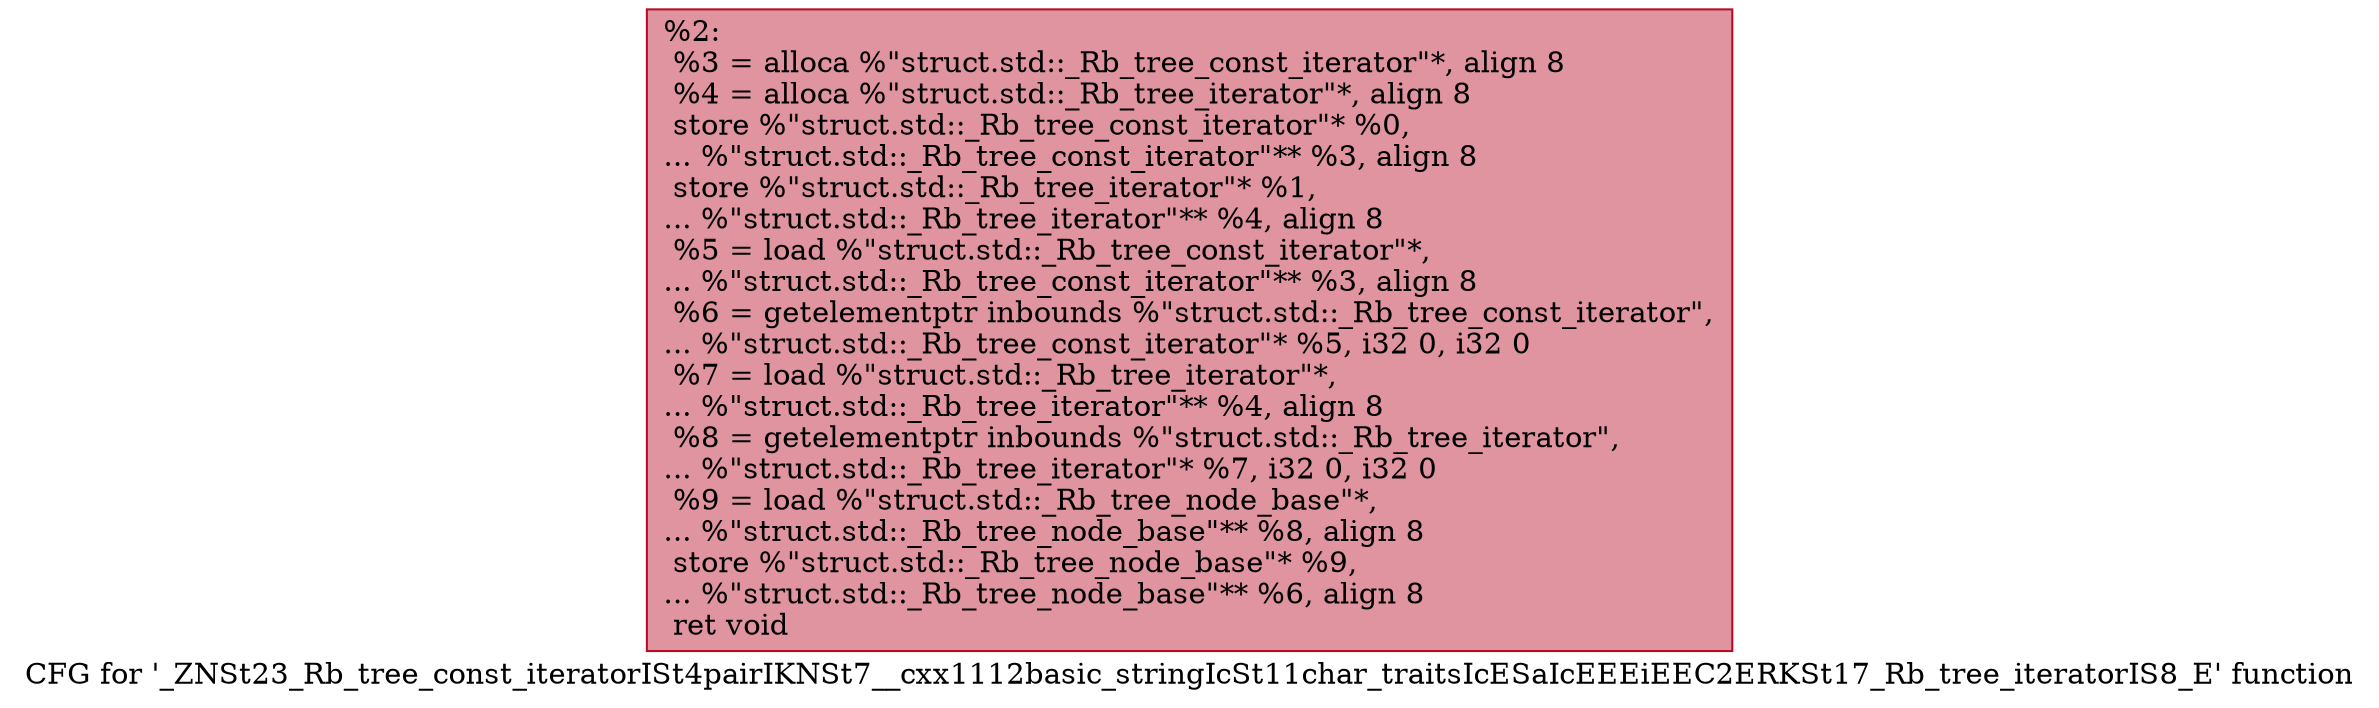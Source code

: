 digraph "CFG for '_ZNSt23_Rb_tree_const_iteratorISt4pairIKNSt7__cxx1112basic_stringIcSt11char_traitsIcESaIcEEEiEEC2ERKSt17_Rb_tree_iteratorIS8_E' function" {
	label="CFG for '_ZNSt23_Rb_tree_const_iteratorISt4pairIKNSt7__cxx1112basic_stringIcSt11char_traitsIcESaIcEEEiEEC2ERKSt17_Rb_tree_iteratorIS8_E' function";

	Node0x55a8467ebfe0 [shape=record,color="#b70d28ff", style=filled, fillcolor="#b70d2870",label="{%2:\l  %3 = alloca %\"struct.std::_Rb_tree_const_iterator\"*, align 8\l  %4 = alloca %\"struct.std::_Rb_tree_iterator\"*, align 8\l  store %\"struct.std::_Rb_tree_const_iterator\"* %0,\l... %\"struct.std::_Rb_tree_const_iterator\"** %3, align 8\l  store %\"struct.std::_Rb_tree_iterator\"* %1,\l... %\"struct.std::_Rb_tree_iterator\"** %4, align 8\l  %5 = load %\"struct.std::_Rb_tree_const_iterator\"*,\l... %\"struct.std::_Rb_tree_const_iterator\"** %3, align 8\l  %6 = getelementptr inbounds %\"struct.std::_Rb_tree_const_iterator\",\l... %\"struct.std::_Rb_tree_const_iterator\"* %5, i32 0, i32 0\l  %7 = load %\"struct.std::_Rb_tree_iterator\"*,\l... %\"struct.std::_Rb_tree_iterator\"** %4, align 8\l  %8 = getelementptr inbounds %\"struct.std::_Rb_tree_iterator\",\l... %\"struct.std::_Rb_tree_iterator\"* %7, i32 0, i32 0\l  %9 = load %\"struct.std::_Rb_tree_node_base\"*,\l... %\"struct.std::_Rb_tree_node_base\"** %8, align 8\l  store %\"struct.std::_Rb_tree_node_base\"* %9,\l... %\"struct.std::_Rb_tree_node_base\"** %6, align 8\l  ret void\l}"];
}
